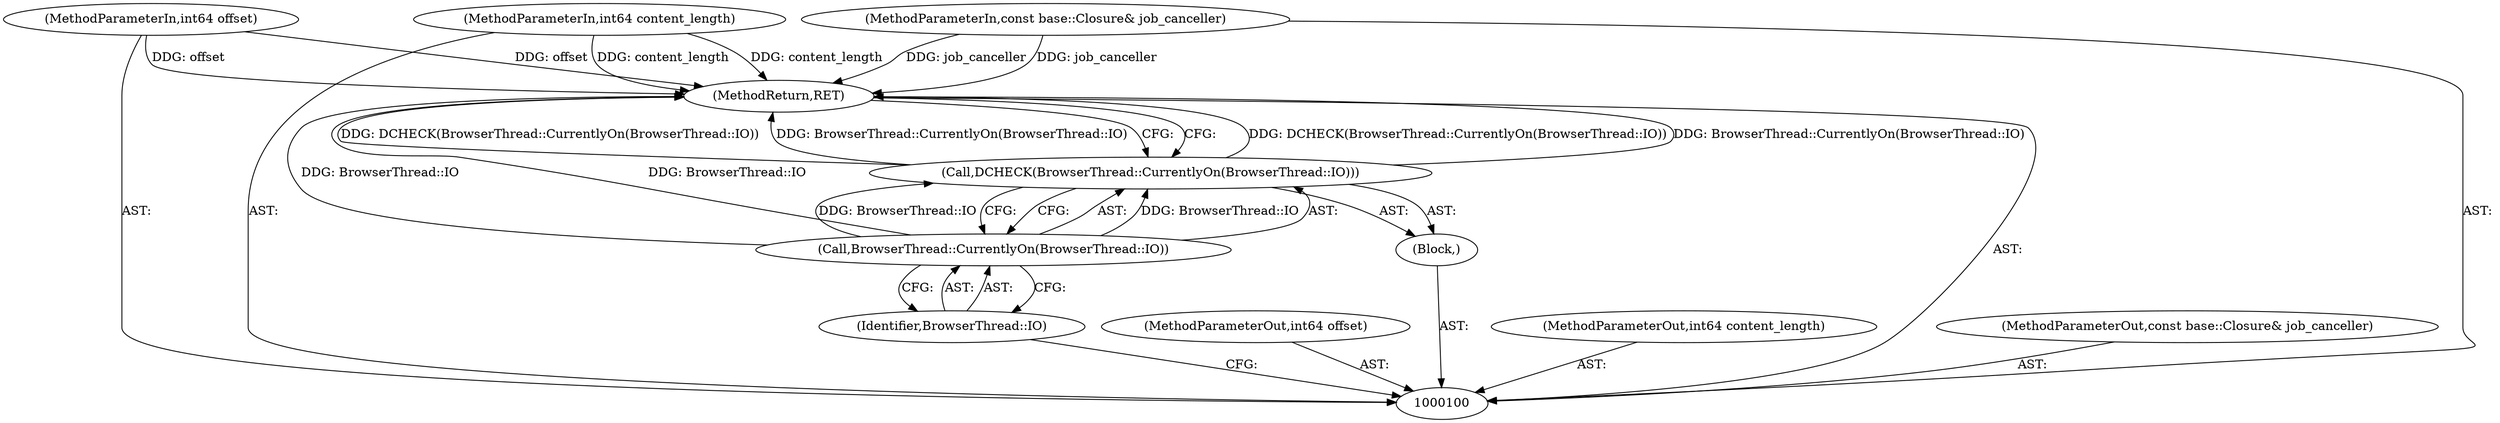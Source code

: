 digraph "0_Chrome_57fb5393bf051c590769c9b5723d5a9f4090a4cc_0" {
"1000108" [label="(MethodReturn,RET)"];
"1000105" [label="(Call,DCHECK(BrowserThread::CurrentlyOn(BrowserThread::IO)))"];
"1000107" [label="(Identifier,BrowserThread::IO)"];
"1000106" [label="(Call,BrowserThread::CurrentlyOn(BrowserThread::IO))"];
"1000101" [label="(MethodParameterIn,int64 offset)"];
"1000123" [label="(MethodParameterOut,int64 offset)"];
"1000102" [label="(MethodParameterIn,int64 content_length)"];
"1000124" [label="(MethodParameterOut,int64 content_length)"];
"1000103" [label="(MethodParameterIn,const base::Closure& job_canceller)"];
"1000125" [label="(MethodParameterOut,const base::Closure& job_canceller)"];
"1000104" [label="(Block,)"];
"1000108" -> "1000100"  [label="AST: "];
"1000108" -> "1000105"  [label="CFG: "];
"1000106" -> "1000108"  [label="DDG: BrowserThread::IO"];
"1000105" -> "1000108"  [label="DDG: DCHECK(BrowserThread::CurrentlyOn(BrowserThread::IO))"];
"1000105" -> "1000108"  [label="DDG: BrowserThread::CurrentlyOn(BrowserThread::IO)"];
"1000103" -> "1000108"  [label="DDG: job_canceller"];
"1000102" -> "1000108"  [label="DDG: content_length"];
"1000101" -> "1000108"  [label="DDG: offset"];
"1000105" -> "1000104"  [label="AST: "];
"1000105" -> "1000106"  [label="CFG: "];
"1000106" -> "1000105"  [label="AST: "];
"1000108" -> "1000105"  [label="CFG: "];
"1000105" -> "1000108"  [label="DDG: DCHECK(BrowserThread::CurrentlyOn(BrowserThread::IO))"];
"1000105" -> "1000108"  [label="DDG: BrowserThread::CurrentlyOn(BrowserThread::IO)"];
"1000106" -> "1000105"  [label="DDG: BrowserThread::IO"];
"1000107" -> "1000106"  [label="AST: "];
"1000107" -> "1000100"  [label="CFG: "];
"1000106" -> "1000107"  [label="CFG: "];
"1000106" -> "1000105"  [label="AST: "];
"1000106" -> "1000107"  [label="CFG: "];
"1000107" -> "1000106"  [label="AST: "];
"1000105" -> "1000106"  [label="CFG: "];
"1000106" -> "1000108"  [label="DDG: BrowserThread::IO"];
"1000106" -> "1000105"  [label="DDG: BrowserThread::IO"];
"1000101" -> "1000100"  [label="AST: "];
"1000101" -> "1000108"  [label="DDG: offset"];
"1000123" -> "1000100"  [label="AST: "];
"1000102" -> "1000100"  [label="AST: "];
"1000102" -> "1000108"  [label="DDG: content_length"];
"1000124" -> "1000100"  [label="AST: "];
"1000103" -> "1000100"  [label="AST: "];
"1000103" -> "1000108"  [label="DDG: job_canceller"];
"1000125" -> "1000100"  [label="AST: "];
"1000104" -> "1000100"  [label="AST: "];
"1000105" -> "1000104"  [label="AST: "];
}
